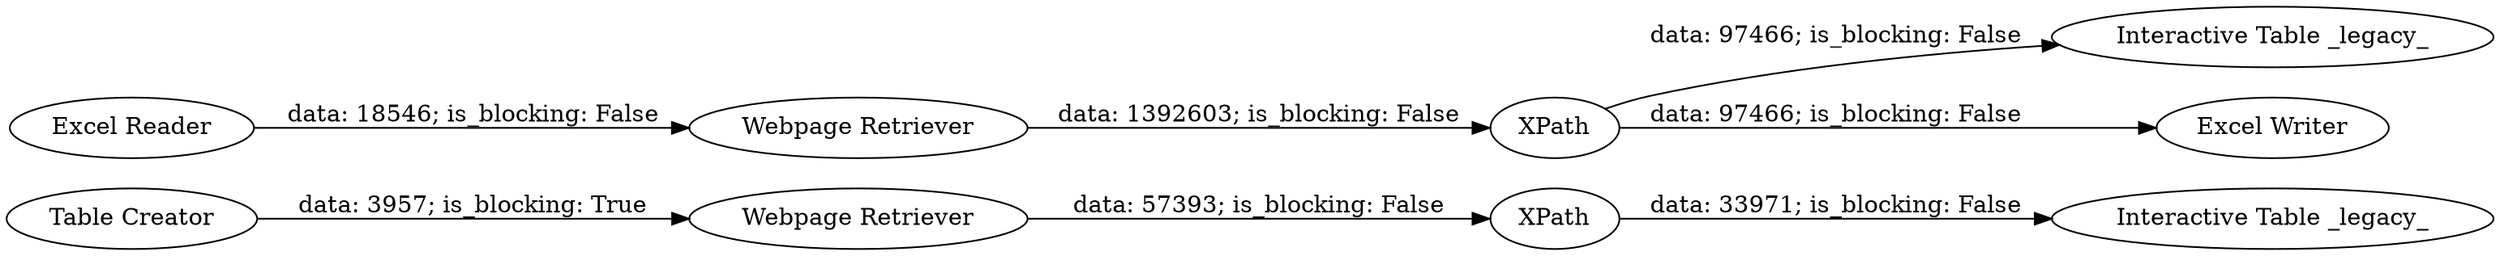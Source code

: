 digraph {
	"9054760169047119089_926" [label="Table Creator"]
	"9054760169047119089_934" [label=XPath]
	"9054760169047119089_935" [label="Webpage Retriever"]
	"9054760169047119089_940" [label="Excel Reader"]
	"9054760169047119089_930" [label="Interactive Table _legacy_"]
	"9054760169047119089_932" [label=XPath]
	"9054760169047119089_927" [label="Webpage Retriever"]
	"9054760169047119089_933" [label="Interactive Table _legacy_"]
	"9054760169047119089_938" [label="Excel Writer"]
	"9054760169047119089_934" -> "9054760169047119089_938" [label="data: 97466; is_blocking: False"]
	"9054760169047119089_927" -> "9054760169047119089_932" [label="data: 57393; is_blocking: False"]
	"9054760169047119089_935" -> "9054760169047119089_934" [label="data: 1392603; is_blocking: False"]
	"9054760169047119089_932" -> "9054760169047119089_930" [label="data: 33971; is_blocking: False"]
	"9054760169047119089_926" -> "9054760169047119089_927" [label="data: 3957; is_blocking: True"]
	"9054760169047119089_934" -> "9054760169047119089_933" [label="data: 97466; is_blocking: False"]
	"9054760169047119089_940" -> "9054760169047119089_935" [label="data: 18546; is_blocking: False"]
	rankdir=LR
}
